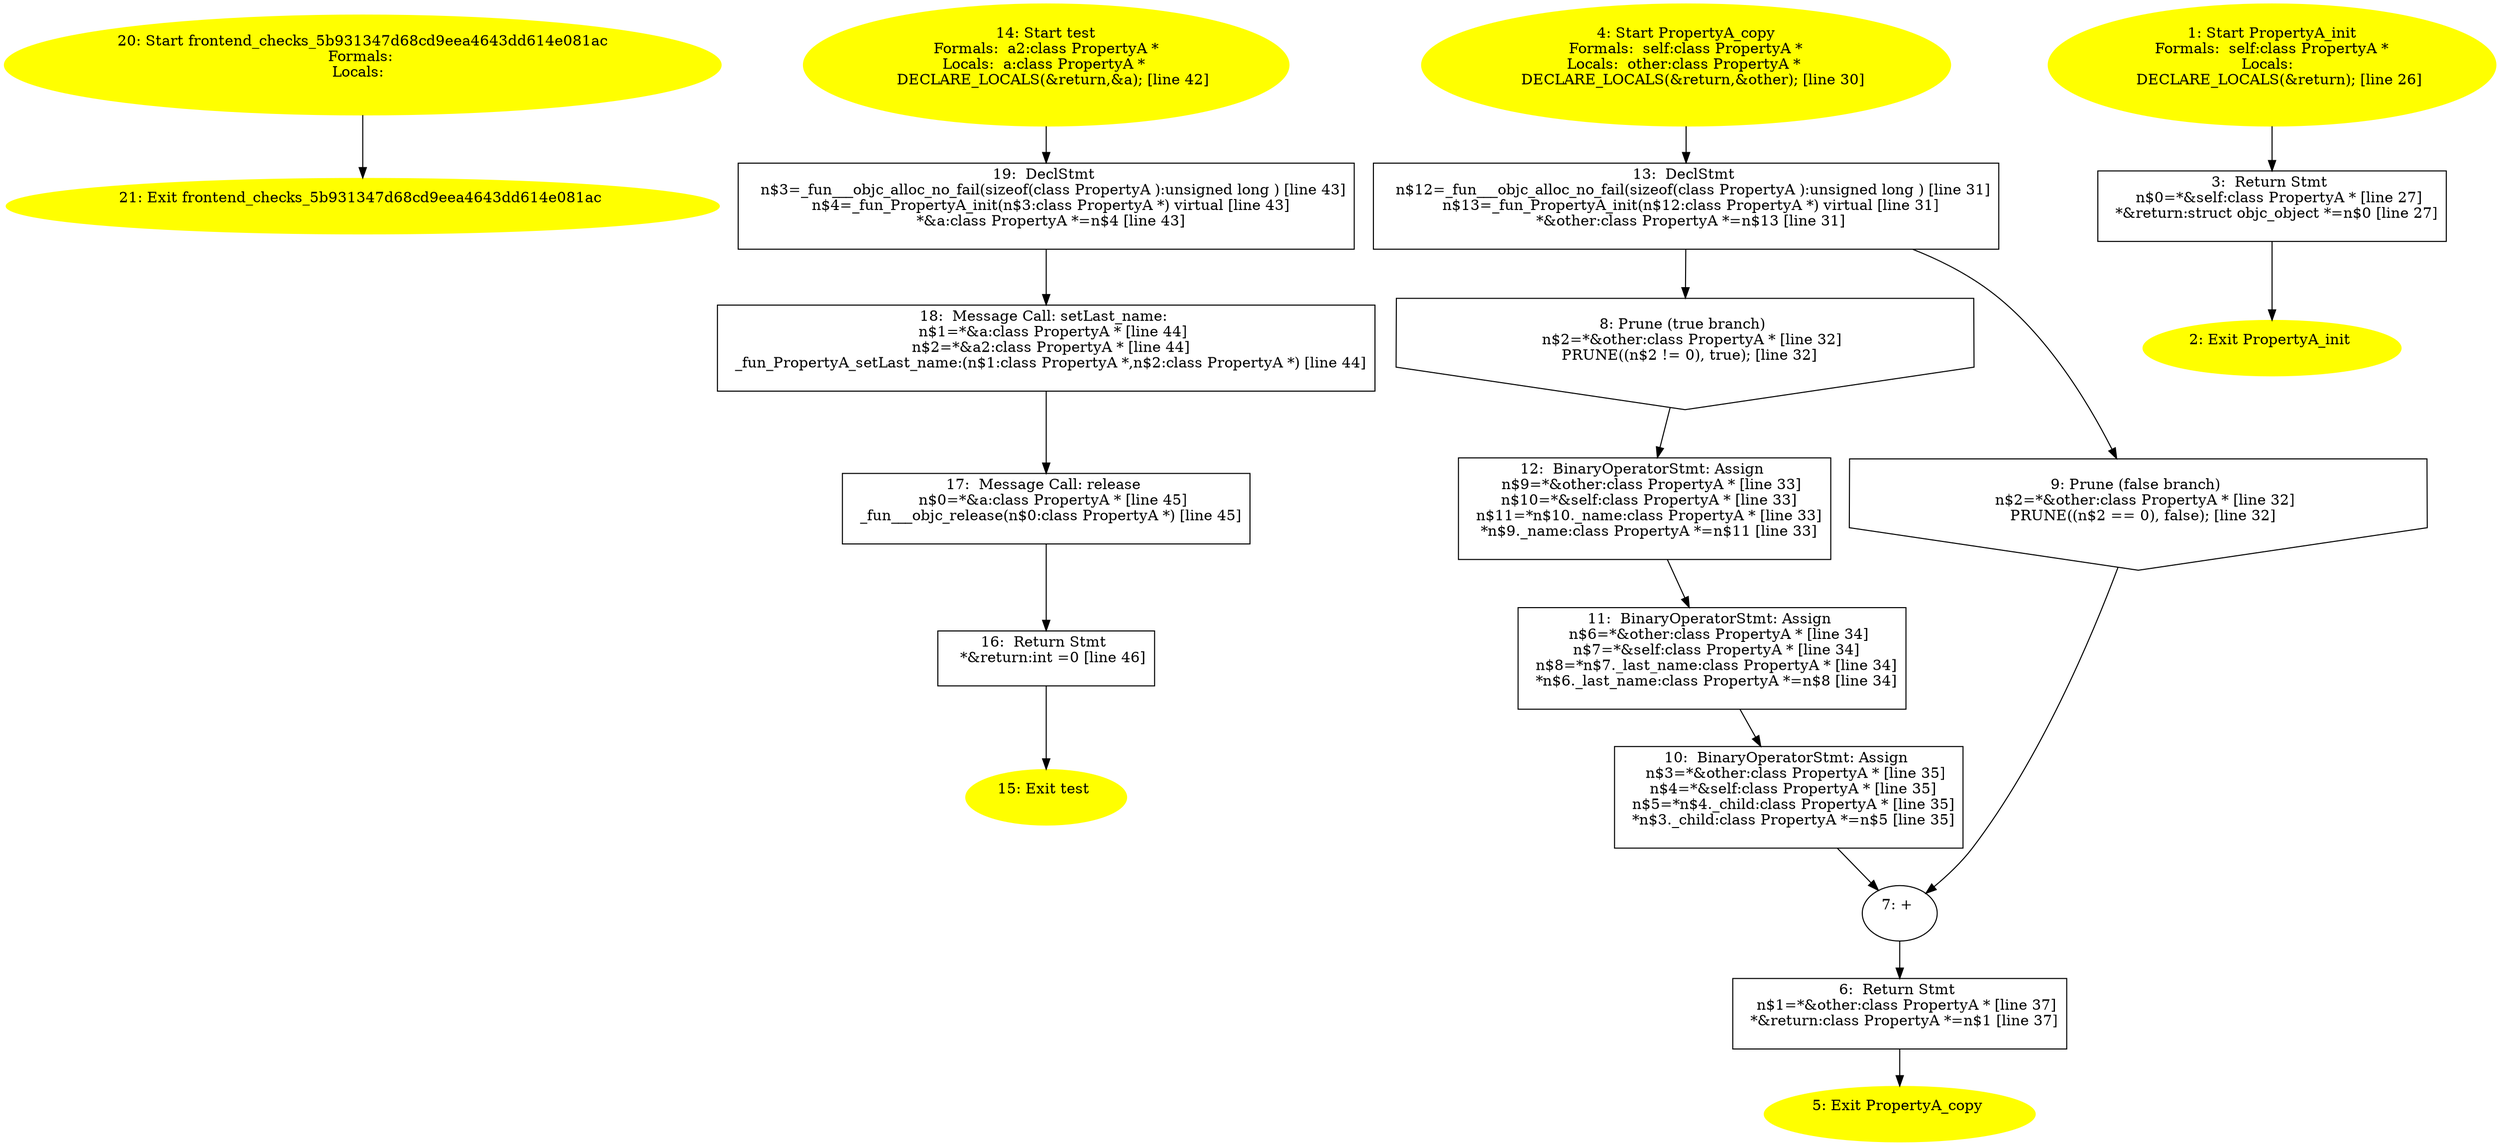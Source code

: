 /* @generated */
digraph iCFG {
21 [label="21: Exit frontend_checks_5b931347d68cd9eea4643dd614e081ac \n  " color=yellow style=filled]
	

20 [label="20: Start frontend_checks_5b931347d68cd9eea4643dd614e081ac\nFormals: \nLocals:  \n  " color=yellow style=filled]
	

	 20 -> 21 ;
19 [label="19:  DeclStmt \n   n$3=_fun___objc_alloc_no_fail(sizeof(class PropertyA ):unsigned long ) [line 43]\n  n$4=_fun_PropertyA_init(n$3:class PropertyA *) virtual [line 43]\n  *&a:class PropertyA *=n$4 [line 43]\n " shape="box"]
	

	 19 -> 18 ;
18 [label="18:  Message Call: setLast_name: \n   n$1=*&a:class PropertyA * [line 44]\n  n$2=*&a2:class PropertyA * [line 44]\n  _fun_PropertyA_setLast_name:(n$1:class PropertyA *,n$2:class PropertyA *) [line 44]\n " shape="box"]
	

	 18 -> 17 ;
17 [label="17:  Message Call: release \n   n$0=*&a:class PropertyA * [line 45]\n  _fun___objc_release(n$0:class PropertyA *) [line 45]\n " shape="box"]
	

	 17 -> 16 ;
16 [label="16:  Return Stmt \n   *&return:int =0 [line 46]\n " shape="box"]
	

	 16 -> 15 ;
15 [label="15: Exit test \n  " color=yellow style=filled]
	

14 [label="14: Start test\nFormals:  a2:class PropertyA *\nLocals:  a:class PropertyA * \n   DECLARE_LOCALS(&return,&a); [line 42]\n " color=yellow style=filled]
	

	 14 -> 19 ;
13 [label="13:  DeclStmt \n   n$12=_fun___objc_alloc_no_fail(sizeof(class PropertyA ):unsigned long ) [line 31]\n  n$13=_fun_PropertyA_init(n$12:class PropertyA *) virtual [line 31]\n  *&other:class PropertyA *=n$13 [line 31]\n " shape="box"]
	

	 13 -> 8 ;
	 13 -> 9 ;
12 [label="12:  BinaryOperatorStmt: Assign \n   n$9=*&other:class PropertyA * [line 33]\n  n$10=*&self:class PropertyA * [line 33]\n  n$11=*n$10._name:class PropertyA * [line 33]\n  *n$9._name:class PropertyA *=n$11 [line 33]\n " shape="box"]
	

	 12 -> 11 ;
11 [label="11:  BinaryOperatorStmt: Assign \n   n$6=*&other:class PropertyA * [line 34]\n  n$7=*&self:class PropertyA * [line 34]\n  n$8=*n$7._last_name:class PropertyA * [line 34]\n  *n$6._last_name:class PropertyA *=n$8 [line 34]\n " shape="box"]
	

	 11 -> 10 ;
10 [label="10:  BinaryOperatorStmt: Assign \n   n$3=*&other:class PropertyA * [line 35]\n  n$4=*&self:class PropertyA * [line 35]\n  n$5=*n$4._child:class PropertyA * [line 35]\n  *n$3._child:class PropertyA *=n$5 [line 35]\n " shape="box"]
	

	 10 -> 7 ;
9 [label="9: Prune (false branch) \n   n$2=*&other:class PropertyA * [line 32]\n  PRUNE((n$2 == 0), false); [line 32]\n " shape="invhouse"]
	

	 9 -> 7 ;
8 [label="8: Prune (true branch) \n   n$2=*&other:class PropertyA * [line 32]\n  PRUNE((n$2 != 0), true); [line 32]\n " shape="invhouse"]
	

	 8 -> 12 ;
7 [label="7: + \n  " ]
	

	 7 -> 6 ;
6 [label="6:  Return Stmt \n   n$1=*&other:class PropertyA * [line 37]\n  *&return:class PropertyA *=n$1 [line 37]\n " shape="box"]
	

	 6 -> 5 ;
5 [label="5: Exit PropertyA_copy \n  " color=yellow style=filled]
	

4 [label="4: Start PropertyA_copy\nFormals:  self:class PropertyA *\nLocals:  other:class PropertyA * \n   DECLARE_LOCALS(&return,&other); [line 30]\n " color=yellow style=filled]
	

	 4 -> 13 ;
3 [label="3:  Return Stmt \n   n$0=*&self:class PropertyA * [line 27]\n  *&return:struct objc_object *=n$0 [line 27]\n " shape="box"]
	

	 3 -> 2 ;
2 [label="2: Exit PropertyA_init \n  " color=yellow style=filled]
	

1 [label="1: Start PropertyA_init\nFormals:  self:class PropertyA *\nLocals:  \n   DECLARE_LOCALS(&return); [line 26]\n " color=yellow style=filled]
	

	 1 -> 3 ;
}
